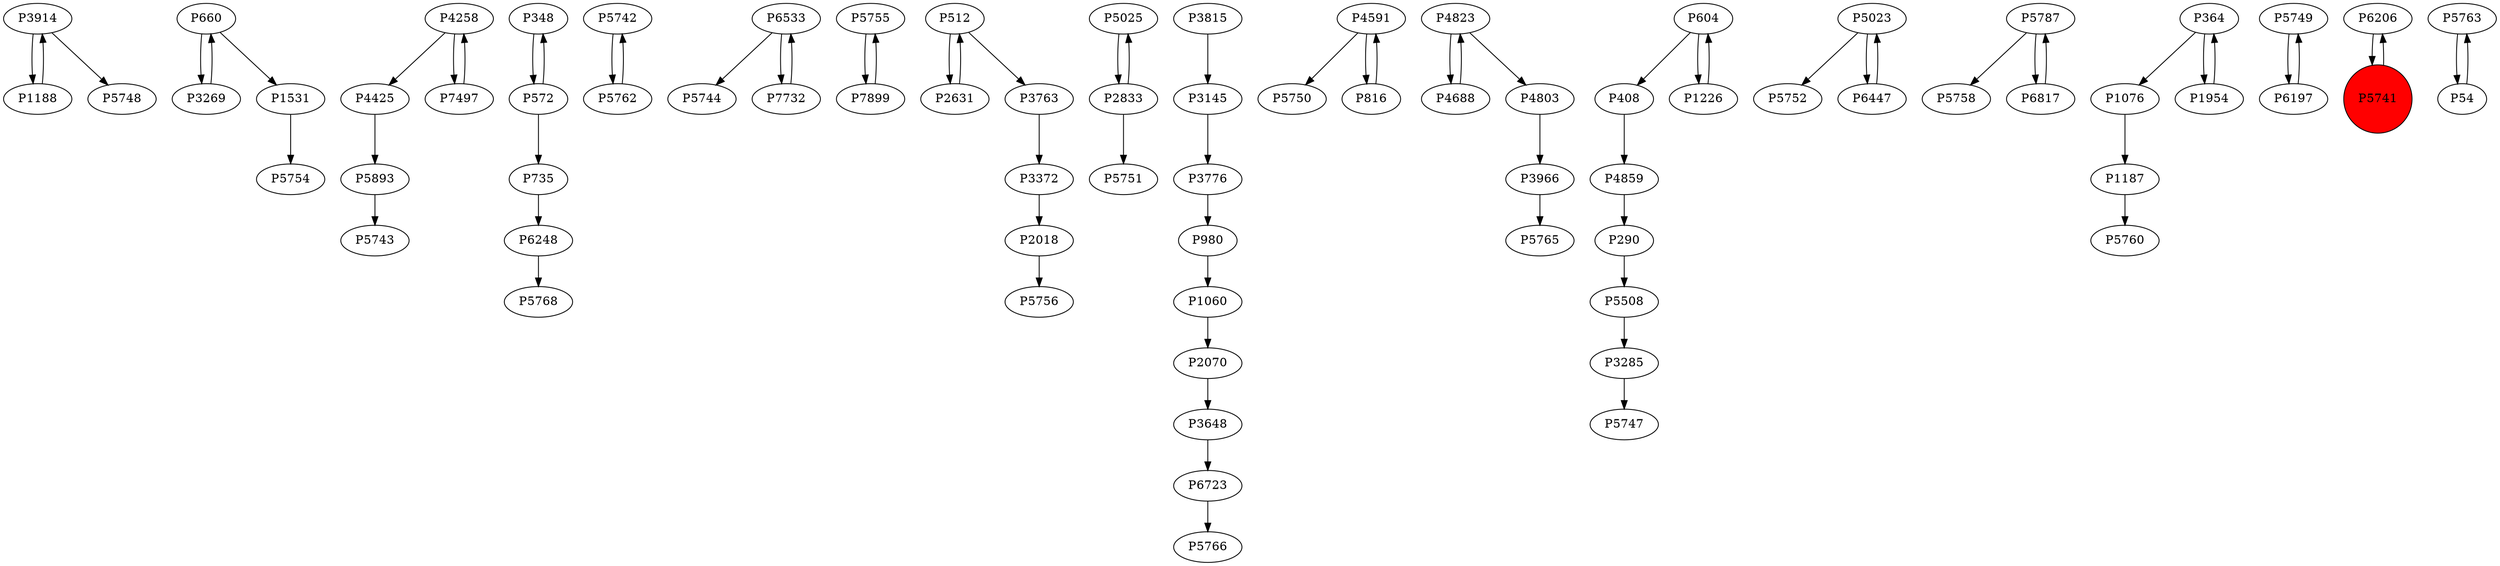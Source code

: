 digraph {
	P3914 -> P1188
	P660 -> P3269
	P4425 -> P5893
	P3914 -> P5748
	P348 -> P572
	P5742 -> P5762
	P6533 -> P5744
	P5755 -> P7899
	P2018 -> P5756
	P5025 -> P2833
	P512 -> P2631
	P6723 -> P5766
	P4591 -> P5750
	P3966 -> P5765
	P5508 -> P3285
	P4258 -> P7497
	P5023 -> P5752
	P1188 -> P3914
	P290 -> P5508
	P6447 -> P5023
	P3372 -> P2018
	P660 -> P1531
	P2833 -> P5751
	P816 -> P4591
	P735 -> P6248
	P5787 -> P5758
	P572 -> P348
	P5787 -> P6817
	P3763 -> P3372
	P6817 -> P5787
	P5893 -> P5743
	P5762 -> P5742
	P4859 -> P290
	P3285 -> P5747
	P604 -> P408
	P5023 -> P6447
	P4823 -> P4688
	P7899 -> P5755
	P1226 -> P604
	P4688 -> P4823
	P572 -> P735
	P364 -> P1076
	P1531 -> P5754
	P1954 -> P364
	P1187 -> P5760
	P3776 -> P980
	P512 -> P3763
	P980 -> P1060
	P2833 -> P5025
	P408 -> P4859
	P2070 -> P3648
	P3269 -> P660
	P1060 -> P2070
	P364 -> P1954
	P7732 -> P6533
	P3145 -> P3776
	P5749 -> P6197
	P4591 -> P816
	P6533 -> P7732
	P6197 -> P5749
	P3648 -> P6723
	P7497 -> P4258
	P6206 -> P5741
	P604 -> P1226
	P5763 -> P54
	P6248 -> P5768
	P2631 -> P512
	P4823 -> P4803
	P3815 -> P3145
	P4803 -> P3966
	P54 -> P5763
	P1076 -> P1187
	P5741 -> P6206
	P4258 -> P4425
	P5741 [shape=circle]
	P5741 [style=filled]
	P5741 [fillcolor=red]
}